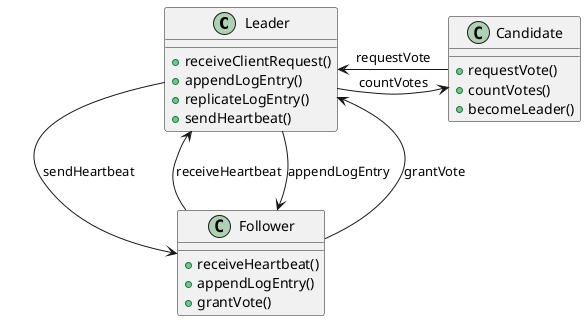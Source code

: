 @startuml
!define RECTANGLE class

RECTANGLE Leader {
  + receiveClientRequest()
  + appendLogEntry()
  + replicateLogEntry()
  + sendHeartbeat()
}

RECTANGLE Follower {
  + receiveHeartbeat()
  + appendLogEntry()
  + grantVote()
}

RECTANGLE Candidate {
  + requestVote()
  + countVotes()
  + becomeLeader()
}

Leader -down-> Follower : sendHeartbeat
Follower -up-> Leader : receiveHeartbeat
Leader -down-> Follower : appendLogEntry
Follower -up-> Leader : grantVote
Candidate -left-> Leader : requestVote
Leader -right-> Candidate : countVotes
@enduml
